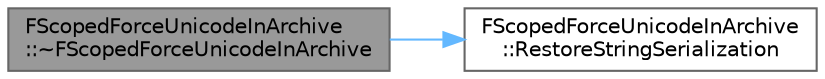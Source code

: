 digraph "FScopedForceUnicodeInArchive::~FScopedForceUnicodeInArchive"
{
 // INTERACTIVE_SVG=YES
 // LATEX_PDF_SIZE
  bgcolor="transparent";
  edge [fontname=Helvetica,fontsize=10,labelfontname=Helvetica,labelfontsize=10];
  node [fontname=Helvetica,fontsize=10,shape=box,height=0.2,width=0.4];
  rankdir="LR";
  Node1 [id="Node000001",label="FScopedForceUnicodeInArchive\l::~FScopedForceUnicodeInArchive",height=0.2,width=0.4,color="gray40", fillcolor="grey60", style="filled", fontcolor="black",tooltip=" "];
  Node1 -> Node2 [id="edge1_Node000001_Node000002",color="steelblue1",style="solid",tooltip=" "];
  Node2 [id="Node000002",label="FScopedForceUnicodeInArchive\l::RestoreStringSerialization",height=0.2,width=0.4,color="grey40", fillcolor="white", style="filled",URL="$d7/d93/classFScopedForceUnicodeInArchive.html#ab212c3a466d51caf9d2cf1ad84b72eb6",tooltip=" "];
}
